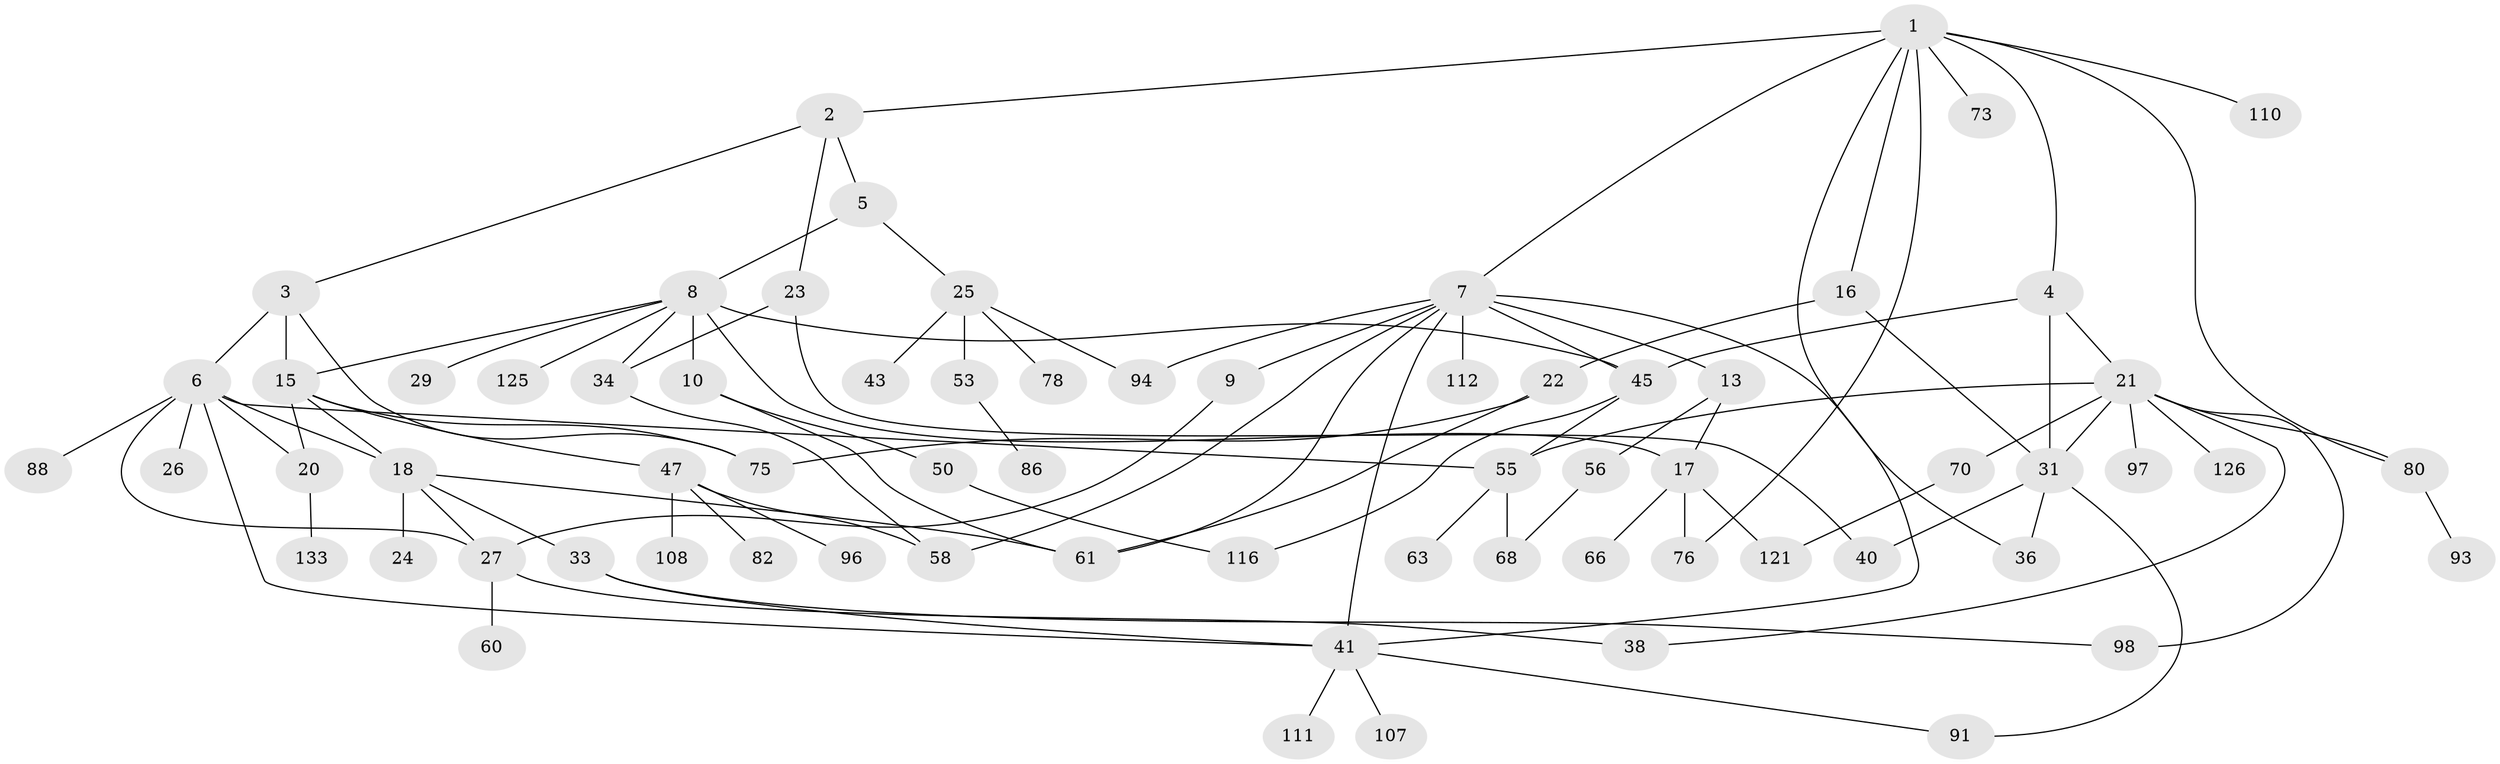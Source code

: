 // original degree distribution, {9: 0.007194244604316547, 4: 0.14388489208633093, 5: 0.05755395683453238, 3: 0.23741007194244604, 8: 0.007194244604316547, 6: 0.007194244604316547, 2: 0.26618705035971224, 1: 0.2733812949640288}
// Generated by graph-tools (version 1.1) at 2025/13/03/09/25 04:13:22]
// undirected, 69 vertices, 102 edges
graph export_dot {
graph [start="1"]
  node [color=gray90,style=filled];
  1;
  2;
  3 [super="+12+85+72"];
  4;
  5;
  6 [super="+109"];
  7 [super="+11+48+114"];
  8 [super="+14+67"];
  9;
  10;
  13;
  15 [super="+30"];
  16;
  17 [super="+65"];
  18 [super="+127+101"];
  20 [super="+122+139"];
  21 [super="+115+44"];
  22;
  23;
  24;
  25 [super="+42+62+49"];
  26;
  27 [super="+51"];
  29;
  31 [super="+39+71"];
  33;
  34 [super="+99+69"];
  36 [super="+37"];
  38;
  40 [super="+103"];
  41 [super="+79+64"];
  43;
  45 [super="+59"];
  47 [super="+54"];
  50;
  53 [super="+120"];
  55 [super="+124"];
  56 [super="+83"];
  58 [super="+135"];
  60;
  61 [super="+92"];
  63;
  66;
  68;
  70;
  73;
  75 [super="+106+104"];
  76;
  78;
  80 [super="+81+137"];
  82 [super="+87+84"];
  86;
  88;
  91;
  93;
  94 [super="+113+95"];
  96;
  97 [super="+105"];
  98;
  107;
  108;
  110;
  111;
  112;
  116;
  121 [super="+136"];
  125;
  126;
  133;
  1 -- 2;
  1 -- 4;
  1 -- 7;
  1 -- 16;
  1 -- 73;
  1 -- 80;
  1 -- 110;
  1 -- 76;
  1 -- 41;
  2 -- 3;
  2 -- 5;
  2 -- 23;
  3 -- 6;
  3 -- 75;
  3 -- 15 [weight=2];
  4 -- 21;
  4 -- 31;
  4 -- 45;
  5 -- 8;
  5 -- 25;
  6 -- 18 [weight=2];
  6 -- 26;
  6 -- 41;
  6 -- 55;
  6 -- 88;
  6 -- 20;
  6 -- 27;
  7 -- 9;
  7 -- 13 [weight=2];
  7 -- 36;
  7 -- 45;
  7 -- 112;
  7 -- 61;
  7 -- 58;
  7 -- 94;
  7 -- 41;
  8 -- 10 [weight=2];
  8 -- 125;
  8 -- 17;
  8 -- 29;
  8 -- 15;
  8 -- 34;
  8 -- 45;
  9 -- 27;
  10 -- 50;
  10 -- 61;
  13 -- 56;
  13 -- 17;
  15 -- 20;
  15 -- 18;
  15 -- 75;
  15 -- 47;
  16 -- 22;
  16 -- 31;
  17 -- 66;
  17 -- 76 [weight=2];
  17 -- 121;
  18 -- 24;
  18 -- 33;
  18 -- 27;
  18 -- 61;
  20 -- 133;
  21 -- 98;
  21 -- 80;
  21 -- 97;
  21 -- 38;
  21 -- 70;
  21 -- 126;
  21 -- 31;
  21 -- 55;
  22 -- 61;
  22 -- 75;
  23 -- 34;
  23 -- 40;
  25 -- 43;
  25 -- 53;
  25 -- 78;
  25 -- 94;
  27 -- 38;
  27 -- 60;
  31 -- 40;
  31 -- 91;
  31 -- 36;
  33 -- 98;
  33 -- 41;
  34 -- 58;
  41 -- 107;
  41 -- 91;
  41 -- 111;
  45 -- 116;
  45 -- 55;
  47 -- 82;
  47 -- 96;
  47 -- 58;
  47 -- 108;
  50 -- 116;
  53 -- 86;
  55 -- 63;
  55 -- 68;
  56 -- 68;
  70 -- 121;
  80 -- 93;
}
